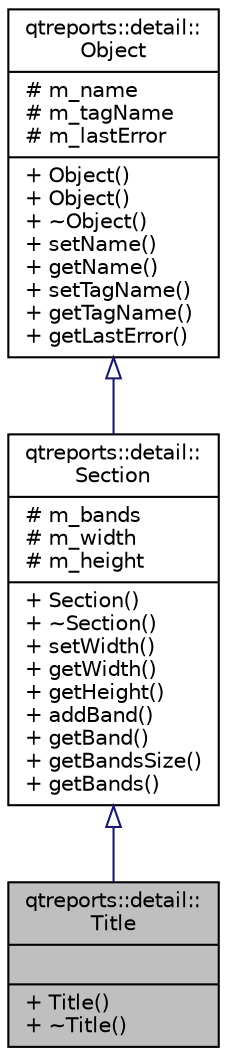 digraph "qtreports::detail::Title"
{
 // INTERACTIVE_SVG=YES
  bgcolor="transparent";
  edge [fontname="Helvetica",fontsize="10",labelfontname="Helvetica",labelfontsize="10"];
  node [fontname="Helvetica",fontsize="10",shape=record];
  Node1 [label="{qtreports::detail::\lTitle\n||+ Title()\l+ ~Title()\l}",height=0.2,width=0.4,color="black", fillcolor="grey75", style="filled", fontcolor="black"];
  Node2 -> Node1 [dir="back",color="midnightblue",fontsize="10",style="solid",arrowtail="onormal",fontname="Helvetica"];
  Node2 [label="{qtreports::detail::\lSection\n|# m_bands\l# m_width\l# m_height\l|+ Section()\l+ ~Section()\l+ setWidth()\l+ getWidth()\l+ getHeight()\l+ addBand()\l+ getBand()\l+ getBandsSize()\l+ getBands()\l}",height=0.2,width=0.4,color="black",URL="$classqtreports_1_1detail_1_1_section.html",tooltip="Базовый класс для тэгов <title>, <detail>,. "];
  Node3 -> Node2 [dir="back",color="midnightblue",fontsize="10",style="solid",arrowtail="onormal",fontname="Helvetica"];
  Node3 [label="{qtreports::detail::\lObject\n|# m_name\l# m_tagName\l# m_lastError\l|+ Object()\l+ Object()\l+ ~Object()\l+ setName()\l+ getName()\l+ setTagName()\l+ getTagName()\l+ getLastError()\l}",height=0.2,width=0.4,color="black",URL="$classqtreports_1_1detail_1_1_object.html",tooltip="Базовый класс для любого тэга "];
}
